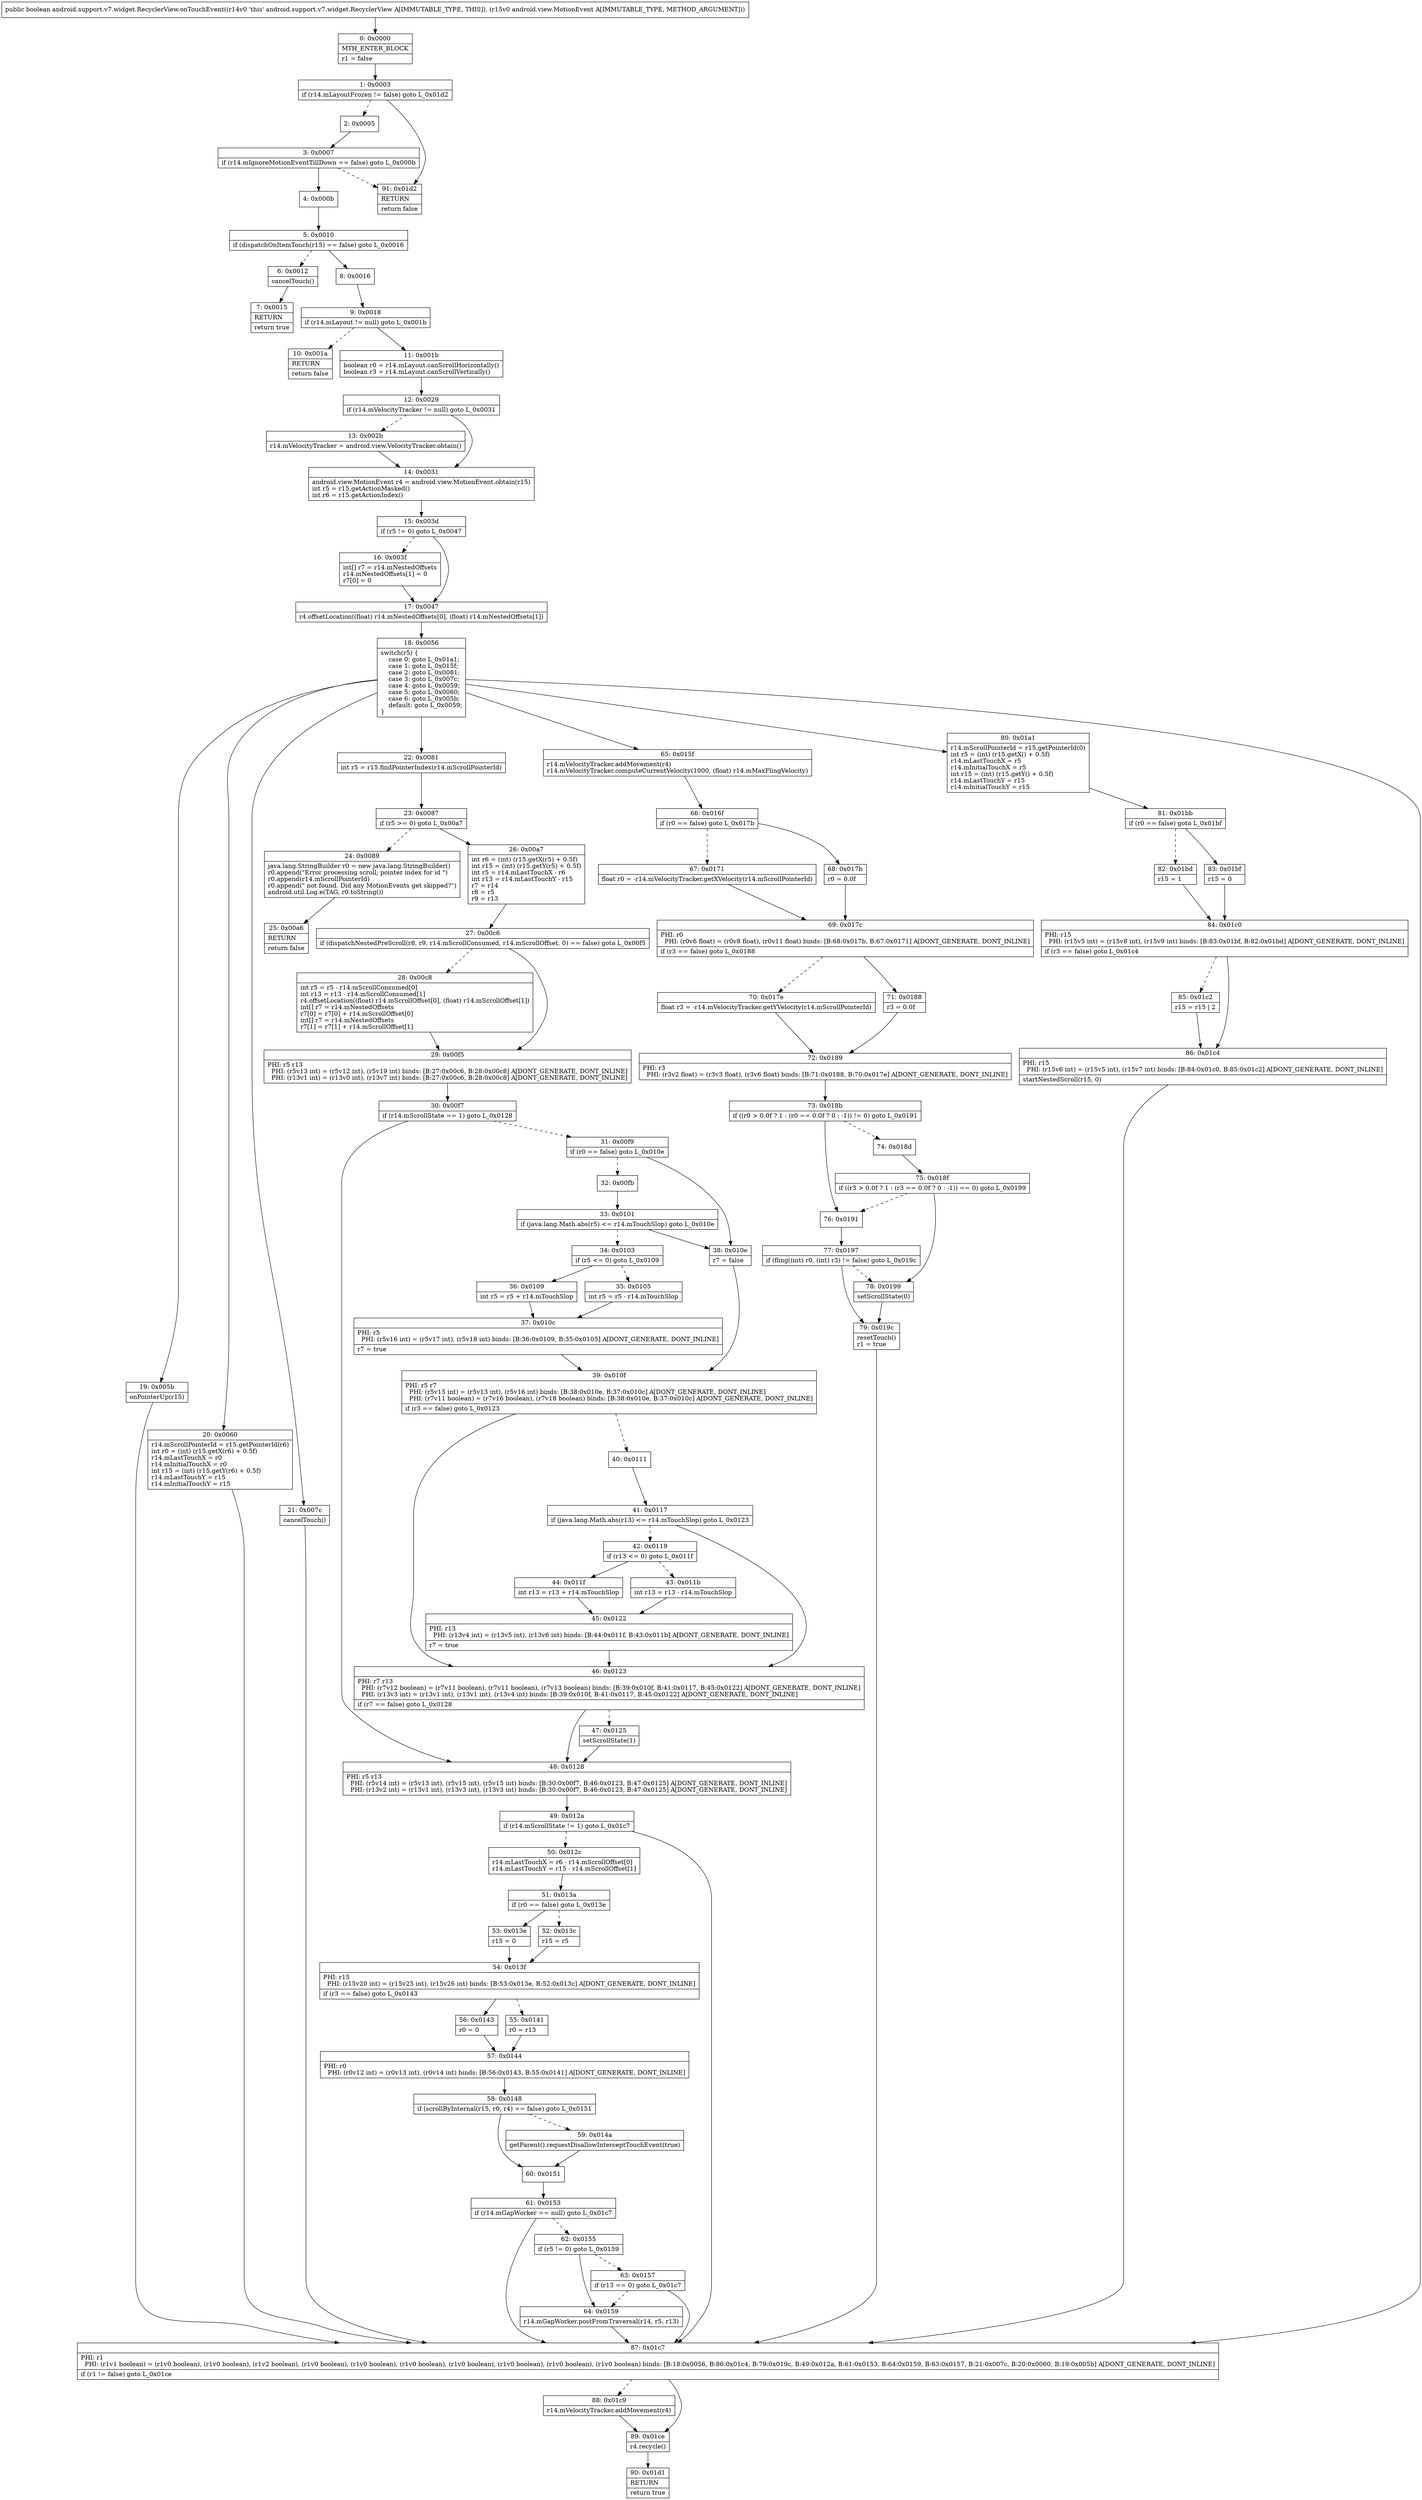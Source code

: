 digraph "CFG forandroid.support.v7.widget.RecyclerView.onTouchEvent(Landroid\/view\/MotionEvent;)Z" {
Node_0 [shape=record,label="{0\:\ 0x0000|MTH_ENTER_BLOCK\l|r1 = false\l}"];
Node_1 [shape=record,label="{1\:\ 0x0003|if (r14.mLayoutFrozen != false) goto L_0x01d2\l}"];
Node_2 [shape=record,label="{2\:\ 0x0005}"];
Node_3 [shape=record,label="{3\:\ 0x0007|if (r14.mIgnoreMotionEventTillDown == false) goto L_0x000b\l}"];
Node_4 [shape=record,label="{4\:\ 0x000b}"];
Node_5 [shape=record,label="{5\:\ 0x0010|if (dispatchOnItemTouch(r15) == false) goto L_0x0016\l}"];
Node_6 [shape=record,label="{6\:\ 0x0012|cancelTouch()\l}"];
Node_7 [shape=record,label="{7\:\ 0x0015|RETURN\l|return true\l}"];
Node_8 [shape=record,label="{8\:\ 0x0016}"];
Node_9 [shape=record,label="{9\:\ 0x0018|if (r14.mLayout != null) goto L_0x001b\l}"];
Node_10 [shape=record,label="{10\:\ 0x001a|RETURN\l|return false\l}"];
Node_11 [shape=record,label="{11\:\ 0x001b|boolean r0 = r14.mLayout.canScrollHorizontally()\lboolean r3 = r14.mLayout.canScrollVertically()\l}"];
Node_12 [shape=record,label="{12\:\ 0x0029|if (r14.mVelocityTracker != null) goto L_0x0031\l}"];
Node_13 [shape=record,label="{13\:\ 0x002b|r14.mVelocityTracker = android.view.VelocityTracker.obtain()\l}"];
Node_14 [shape=record,label="{14\:\ 0x0031|android.view.MotionEvent r4 = android.view.MotionEvent.obtain(r15)\lint r5 = r15.getActionMasked()\lint r6 = r15.getActionIndex()\l}"];
Node_15 [shape=record,label="{15\:\ 0x003d|if (r5 != 0) goto L_0x0047\l}"];
Node_16 [shape=record,label="{16\:\ 0x003f|int[] r7 = r14.mNestedOffsets\lr14.mNestedOffsets[1] = 0\lr7[0] = 0\l}"];
Node_17 [shape=record,label="{17\:\ 0x0047|r4.offsetLocation((float) r14.mNestedOffsets[0], (float) r14.mNestedOffsets[1])\l}"];
Node_18 [shape=record,label="{18\:\ 0x0056|switch(r5) \{\l    case 0: goto L_0x01a1;\l    case 1: goto L_0x015f;\l    case 2: goto L_0x0081;\l    case 3: goto L_0x007c;\l    case 4: goto L_0x0059;\l    case 5: goto L_0x0060;\l    case 6: goto L_0x005b;\l    default: goto L_0x0059;\l\}\l}"];
Node_19 [shape=record,label="{19\:\ 0x005b|onPointerUp(r15)\l}"];
Node_20 [shape=record,label="{20\:\ 0x0060|r14.mScrollPointerId = r15.getPointerId(r6)\lint r0 = (int) (r15.getX(r6) + 0.5f)\lr14.mLastTouchX = r0\lr14.mInitialTouchX = r0\lint r15 = (int) (r15.getY(r6) + 0.5f)\lr14.mLastTouchY = r15\lr14.mInitialTouchY = r15\l}"];
Node_21 [shape=record,label="{21\:\ 0x007c|cancelTouch()\l}"];
Node_22 [shape=record,label="{22\:\ 0x0081|int r5 = r15.findPointerIndex(r14.mScrollPointerId)\l}"];
Node_23 [shape=record,label="{23\:\ 0x0087|if (r5 \>= 0) goto L_0x00a7\l}"];
Node_24 [shape=record,label="{24\:\ 0x0089|java.lang.StringBuilder r0 = new java.lang.StringBuilder()\lr0.append(\"Error processing scroll; pointer index for id \")\lr0.append(r14.mScrollPointerId)\lr0.append(\" not found. Did any MotionEvents get skipped?\")\landroid.util.Log.e(TAG, r0.toString())\l}"];
Node_25 [shape=record,label="{25\:\ 0x00a6|RETURN\l|return false\l}"];
Node_26 [shape=record,label="{26\:\ 0x00a7|int r6 = (int) (r15.getX(r5) + 0.5f)\lint r15 = (int) (r15.getY(r5) + 0.5f)\lint r5 = r14.mLastTouchX \- r6\lint r13 = r14.mLastTouchY \- r15\lr7 = r14\lr8 = r5\lr9 = r13\l}"];
Node_27 [shape=record,label="{27\:\ 0x00c6|if (dispatchNestedPreScroll(r8, r9, r14.mScrollConsumed, r14.mScrollOffset, 0) == false) goto L_0x00f5\l}"];
Node_28 [shape=record,label="{28\:\ 0x00c8|int r5 = r5 \- r14.mScrollConsumed[0]\lint r13 = r13 \- r14.mScrollConsumed[1]\lr4.offsetLocation((float) r14.mScrollOffset[0], (float) r14.mScrollOffset[1])\lint[] r7 = r14.mNestedOffsets\lr7[0] = r7[0] + r14.mScrollOffset[0]\lint[] r7 = r14.mNestedOffsets\lr7[1] = r7[1] + r14.mScrollOffset[1]\l}"];
Node_29 [shape=record,label="{29\:\ 0x00f5|PHI: r5 r13 \l  PHI: (r5v13 int) = (r5v12 int), (r5v19 int) binds: [B:27:0x00c6, B:28:0x00c8] A[DONT_GENERATE, DONT_INLINE]\l  PHI: (r13v1 int) = (r13v0 int), (r13v7 int) binds: [B:27:0x00c6, B:28:0x00c8] A[DONT_GENERATE, DONT_INLINE]\l}"];
Node_30 [shape=record,label="{30\:\ 0x00f7|if (r14.mScrollState == 1) goto L_0x0128\l}"];
Node_31 [shape=record,label="{31\:\ 0x00f9|if (r0 == false) goto L_0x010e\l}"];
Node_32 [shape=record,label="{32\:\ 0x00fb}"];
Node_33 [shape=record,label="{33\:\ 0x0101|if (java.lang.Math.abs(r5) \<= r14.mTouchSlop) goto L_0x010e\l}"];
Node_34 [shape=record,label="{34\:\ 0x0103|if (r5 \<= 0) goto L_0x0109\l}"];
Node_35 [shape=record,label="{35\:\ 0x0105|int r5 = r5 \- r14.mTouchSlop\l}"];
Node_36 [shape=record,label="{36\:\ 0x0109|int r5 = r5 + r14.mTouchSlop\l}"];
Node_37 [shape=record,label="{37\:\ 0x010c|PHI: r5 \l  PHI: (r5v16 int) = (r5v17 int), (r5v18 int) binds: [B:36:0x0109, B:35:0x0105] A[DONT_GENERATE, DONT_INLINE]\l|r7 = true\l}"];
Node_38 [shape=record,label="{38\:\ 0x010e|r7 = false\l}"];
Node_39 [shape=record,label="{39\:\ 0x010f|PHI: r5 r7 \l  PHI: (r5v15 int) = (r5v13 int), (r5v16 int) binds: [B:38:0x010e, B:37:0x010c] A[DONT_GENERATE, DONT_INLINE]\l  PHI: (r7v11 boolean) = (r7v16 boolean), (r7v18 boolean) binds: [B:38:0x010e, B:37:0x010c] A[DONT_GENERATE, DONT_INLINE]\l|if (r3 == false) goto L_0x0123\l}"];
Node_40 [shape=record,label="{40\:\ 0x0111}"];
Node_41 [shape=record,label="{41\:\ 0x0117|if (java.lang.Math.abs(r13) \<= r14.mTouchSlop) goto L_0x0123\l}"];
Node_42 [shape=record,label="{42\:\ 0x0119|if (r13 \<= 0) goto L_0x011f\l}"];
Node_43 [shape=record,label="{43\:\ 0x011b|int r13 = r13 \- r14.mTouchSlop\l}"];
Node_44 [shape=record,label="{44\:\ 0x011f|int r13 = r13 + r14.mTouchSlop\l}"];
Node_45 [shape=record,label="{45\:\ 0x0122|PHI: r13 \l  PHI: (r13v4 int) = (r13v5 int), (r13v6 int) binds: [B:44:0x011f, B:43:0x011b] A[DONT_GENERATE, DONT_INLINE]\l|r7 = true\l}"];
Node_46 [shape=record,label="{46\:\ 0x0123|PHI: r7 r13 \l  PHI: (r7v12 boolean) = (r7v11 boolean), (r7v11 boolean), (r7v13 boolean) binds: [B:39:0x010f, B:41:0x0117, B:45:0x0122] A[DONT_GENERATE, DONT_INLINE]\l  PHI: (r13v3 int) = (r13v1 int), (r13v1 int), (r13v4 int) binds: [B:39:0x010f, B:41:0x0117, B:45:0x0122] A[DONT_GENERATE, DONT_INLINE]\l|if (r7 == false) goto L_0x0128\l}"];
Node_47 [shape=record,label="{47\:\ 0x0125|setScrollState(1)\l}"];
Node_48 [shape=record,label="{48\:\ 0x0128|PHI: r5 r13 \l  PHI: (r5v14 int) = (r5v13 int), (r5v15 int), (r5v15 int) binds: [B:30:0x00f7, B:46:0x0123, B:47:0x0125] A[DONT_GENERATE, DONT_INLINE]\l  PHI: (r13v2 int) = (r13v1 int), (r13v3 int), (r13v3 int) binds: [B:30:0x00f7, B:46:0x0123, B:47:0x0125] A[DONT_GENERATE, DONT_INLINE]\l}"];
Node_49 [shape=record,label="{49\:\ 0x012a|if (r14.mScrollState != 1) goto L_0x01c7\l}"];
Node_50 [shape=record,label="{50\:\ 0x012c|r14.mLastTouchX = r6 \- r14.mScrollOffset[0]\lr14.mLastTouchY = r15 \- r14.mScrollOffset[1]\l}"];
Node_51 [shape=record,label="{51\:\ 0x013a|if (r0 == false) goto L_0x013e\l}"];
Node_52 [shape=record,label="{52\:\ 0x013c|r15 = r5\l}"];
Node_53 [shape=record,label="{53\:\ 0x013e|r15 = 0\l}"];
Node_54 [shape=record,label="{54\:\ 0x013f|PHI: r15 \l  PHI: (r15v20 int) = (r15v25 int), (r15v26 int) binds: [B:53:0x013e, B:52:0x013c] A[DONT_GENERATE, DONT_INLINE]\l|if (r3 == false) goto L_0x0143\l}"];
Node_55 [shape=record,label="{55\:\ 0x0141|r0 = r13\l}"];
Node_56 [shape=record,label="{56\:\ 0x0143|r0 = 0\l}"];
Node_57 [shape=record,label="{57\:\ 0x0144|PHI: r0 \l  PHI: (r0v12 int) = (r0v13 int), (r0v14 int) binds: [B:56:0x0143, B:55:0x0141] A[DONT_GENERATE, DONT_INLINE]\l}"];
Node_58 [shape=record,label="{58\:\ 0x0148|if (scrollByInternal(r15, r0, r4) == false) goto L_0x0151\l}"];
Node_59 [shape=record,label="{59\:\ 0x014a|getParent().requestDisallowInterceptTouchEvent(true)\l}"];
Node_60 [shape=record,label="{60\:\ 0x0151}"];
Node_61 [shape=record,label="{61\:\ 0x0153|if (r14.mGapWorker == null) goto L_0x01c7\l}"];
Node_62 [shape=record,label="{62\:\ 0x0155|if (r5 != 0) goto L_0x0159\l}"];
Node_63 [shape=record,label="{63\:\ 0x0157|if (r13 == 0) goto L_0x01c7\l}"];
Node_64 [shape=record,label="{64\:\ 0x0159|r14.mGapWorker.postFromTraversal(r14, r5, r13)\l}"];
Node_65 [shape=record,label="{65\:\ 0x015f|r14.mVelocityTracker.addMovement(r4)\lr14.mVelocityTracker.computeCurrentVelocity(1000, (float) r14.mMaxFlingVelocity)\l}"];
Node_66 [shape=record,label="{66\:\ 0x016f|if (r0 == false) goto L_0x017b\l}"];
Node_67 [shape=record,label="{67\:\ 0x0171|float r0 = \-r14.mVelocityTracker.getXVelocity(r14.mScrollPointerId)\l}"];
Node_68 [shape=record,label="{68\:\ 0x017b|r0 = 0.0f\l}"];
Node_69 [shape=record,label="{69\:\ 0x017c|PHI: r0 \l  PHI: (r0v6 float) = (r0v8 float), (r0v11 float) binds: [B:68:0x017b, B:67:0x0171] A[DONT_GENERATE, DONT_INLINE]\l|if (r3 == false) goto L_0x0188\l}"];
Node_70 [shape=record,label="{70\:\ 0x017e|float r3 = \-r14.mVelocityTracker.getYVelocity(r14.mScrollPointerId)\l}"];
Node_71 [shape=record,label="{71\:\ 0x0188|r3 = 0.0f\l}"];
Node_72 [shape=record,label="{72\:\ 0x0189|PHI: r3 \l  PHI: (r3v2 float) = (r3v3 float), (r3v6 float) binds: [B:71:0x0188, B:70:0x017e] A[DONT_GENERATE, DONT_INLINE]\l}"];
Node_73 [shape=record,label="{73\:\ 0x018b|if ((r0 \> 0.0f ? 1 : (r0 == 0.0f ? 0 : \-1)) != 0) goto L_0x0191\l}"];
Node_74 [shape=record,label="{74\:\ 0x018d}"];
Node_75 [shape=record,label="{75\:\ 0x018f|if ((r3 \> 0.0f ? 1 : (r3 == 0.0f ? 0 : \-1)) == 0) goto L_0x0199\l}"];
Node_76 [shape=record,label="{76\:\ 0x0191}"];
Node_77 [shape=record,label="{77\:\ 0x0197|if (fling((int) r0, (int) r3) != false) goto L_0x019c\l}"];
Node_78 [shape=record,label="{78\:\ 0x0199|setScrollState(0)\l}"];
Node_79 [shape=record,label="{79\:\ 0x019c|resetTouch()\lr1 = true\l}"];
Node_80 [shape=record,label="{80\:\ 0x01a1|r14.mScrollPointerId = r15.getPointerId(0)\lint r5 = (int) (r15.getX() + 0.5f)\lr14.mLastTouchX = r5\lr14.mInitialTouchX = r5\lint r15 = (int) (r15.getY() + 0.5f)\lr14.mLastTouchY = r15\lr14.mInitialTouchY = r15\l}"];
Node_81 [shape=record,label="{81\:\ 0x01bb|if (r0 == false) goto L_0x01bf\l}"];
Node_82 [shape=record,label="{82\:\ 0x01bd|r15 = 1\l}"];
Node_83 [shape=record,label="{83\:\ 0x01bf|r15 = 0\l}"];
Node_84 [shape=record,label="{84\:\ 0x01c0|PHI: r15 \l  PHI: (r15v5 int) = (r15v8 int), (r15v9 int) binds: [B:83:0x01bf, B:82:0x01bd] A[DONT_GENERATE, DONT_INLINE]\l|if (r3 == false) goto L_0x01c4\l}"];
Node_85 [shape=record,label="{85\:\ 0x01c2|r15 = r15 \| 2\l}"];
Node_86 [shape=record,label="{86\:\ 0x01c4|PHI: r15 \l  PHI: (r15v6 int) = (r15v5 int), (r15v7 int) binds: [B:84:0x01c0, B:85:0x01c2] A[DONT_GENERATE, DONT_INLINE]\l|startNestedScroll(r15, 0)\l}"];
Node_87 [shape=record,label="{87\:\ 0x01c7|PHI: r1 \l  PHI: (r1v1 boolean) = (r1v0 boolean), (r1v0 boolean), (r1v2 boolean), (r1v0 boolean), (r1v0 boolean), (r1v0 boolean), (r1v0 boolean), (r1v0 boolean), (r1v0 boolean), (r1v0 boolean) binds: [B:18:0x0056, B:86:0x01c4, B:79:0x019c, B:49:0x012a, B:61:0x0153, B:64:0x0159, B:63:0x0157, B:21:0x007c, B:20:0x0060, B:19:0x005b] A[DONT_GENERATE, DONT_INLINE]\l|if (r1 != false) goto L_0x01ce\l}"];
Node_88 [shape=record,label="{88\:\ 0x01c9|r14.mVelocityTracker.addMovement(r4)\l}"];
Node_89 [shape=record,label="{89\:\ 0x01ce|r4.recycle()\l}"];
Node_90 [shape=record,label="{90\:\ 0x01d1|RETURN\l|return true\l}"];
Node_91 [shape=record,label="{91\:\ 0x01d2|RETURN\l|return false\l}"];
MethodNode[shape=record,label="{public boolean android.support.v7.widget.RecyclerView.onTouchEvent((r14v0 'this' android.support.v7.widget.RecyclerView A[IMMUTABLE_TYPE, THIS]), (r15v0 android.view.MotionEvent A[IMMUTABLE_TYPE, METHOD_ARGUMENT])) }"];
MethodNode -> Node_0;
Node_0 -> Node_1;
Node_1 -> Node_2[style=dashed];
Node_1 -> Node_91;
Node_2 -> Node_3;
Node_3 -> Node_4;
Node_3 -> Node_91[style=dashed];
Node_4 -> Node_5;
Node_5 -> Node_6[style=dashed];
Node_5 -> Node_8;
Node_6 -> Node_7;
Node_8 -> Node_9;
Node_9 -> Node_10[style=dashed];
Node_9 -> Node_11;
Node_11 -> Node_12;
Node_12 -> Node_13[style=dashed];
Node_12 -> Node_14;
Node_13 -> Node_14;
Node_14 -> Node_15;
Node_15 -> Node_16[style=dashed];
Node_15 -> Node_17;
Node_16 -> Node_17;
Node_17 -> Node_18;
Node_18 -> Node_19;
Node_18 -> Node_20;
Node_18 -> Node_21;
Node_18 -> Node_22;
Node_18 -> Node_65;
Node_18 -> Node_80;
Node_18 -> Node_87;
Node_19 -> Node_87;
Node_20 -> Node_87;
Node_21 -> Node_87;
Node_22 -> Node_23;
Node_23 -> Node_24[style=dashed];
Node_23 -> Node_26;
Node_24 -> Node_25;
Node_26 -> Node_27;
Node_27 -> Node_28[style=dashed];
Node_27 -> Node_29;
Node_28 -> Node_29;
Node_29 -> Node_30;
Node_30 -> Node_31[style=dashed];
Node_30 -> Node_48;
Node_31 -> Node_32[style=dashed];
Node_31 -> Node_38;
Node_32 -> Node_33;
Node_33 -> Node_34[style=dashed];
Node_33 -> Node_38;
Node_34 -> Node_35[style=dashed];
Node_34 -> Node_36;
Node_35 -> Node_37;
Node_36 -> Node_37;
Node_37 -> Node_39;
Node_38 -> Node_39;
Node_39 -> Node_40[style=dashed];
Node_39 -> Node_46;
Node_40 -> Node_41;
Node_41 -> Node_42[style=dashed];
Node_41 -> Node_46;
Node_42 -> Node_43[style=dashed];
Node_42 -> Node_44;
Node_43 -> Node_45;
Node_44 -> Node_45;
Node_45 -> Node_46;
Node_46 -> Node_47[style=dashed];
Node_46 -> Node_48;
Node_47 -> Node_48;
Node_48 -> Node_49;
Node_49 -> Node_50[style=dashed];
Node_49 -> Node_87;
Node_50 -> Node_51;
Node_51 -> Node_52[style=dashed];
Node_51 -> Node_53;
Node_52 -> Node_54;
Node_53 -> Node_54;
Node_54 -> Node_55[style=dashed];
Node_54 -> Node_56;
Node_55 -> Node_57;
Node_56 -> Node_57;
Node_57 -> Node_58;
Node_58 -> Node_59[style=dashed];
Node_58 -> Node_60;
Node_59 -> Node_60;
Node_60 -> Node_61;
Node_61 -> Node_62[style=dashed];
Node_61 -> Node_87;
Node_62 -> Node_63[style=dashed];
Node_62 -> Node_64;
Node_63 -> Node_64[style=dashed];
Node_63 -> Node_87;
Node_64 -> Node_87;
Node_65 -> Node_66;
Node_66 -> Node_67[style=dashed];
Node_66 -> Node_68;
Node_67 -> Node_69;
Node_68 -> Node_69;
Node_69 -> Node_70[style=dashed];
Node_69 -> Node_71;
Node_70 -> Node_72;
Node_71 -> Node_72;
Node_72 -> Node_73;
Node_73 -> Node_74[style=dashed];
Node_73 -> Node_76;
Node_74 -> Node_75;
Node_75 -> Node_76[style=dashed];
Node_75 -> Node_78;
Node_76 -> Node_77;
Node_77 -> Node_78[style=dashed];
Node_77 -> Node_79;
Node_78 -> Node_79;
Node_79 -> Node_87;
Node_80 -> Node_81;
Node_81 -> Node_82[style=dashed];
Node_81 -> Node_83;
Node_82 -> Node_84;
Node_83 -> Node_84;
Node_84 -> Node_85[style=dashed];
Node_84 -> Node_86;
Node_85 -> Node_86;
Node_86 -> Node_87;
Node_87 -> Node_88[style=dashed];
Node_87 -> Node_89;
Node_88 -> Node_89;
Node_89 -> Node_90;
}

